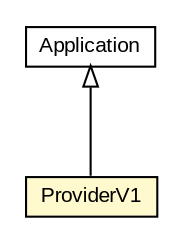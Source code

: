 #!/usr/local/bin/dot
#
# Class diagram 
# Generated by UMLGraph version R5_6-24-gf6e263 (http://www.umlgraph.org/)
#

digraph G {
	edge [fontname="arial",fontsize=10,labelfontname="arial",labelfontsize=10];
	node [fontname="arial",fontsize=10,shape=plaintext];
	nodesep=0.25;
	ranksep=0.5;
	// net.trajano.openidconnect.provider.internal.ProviderV1
	c9035 [label=<<table title="net.trajano.openidconnect.provider.internal.ProviderV1" border="0" cellborder="1" cellspacing="0" cellpadding="2" port="p" bgcolor="lemonChiffon" href="./ProviderV1.html">
		<tr><td><table border="0" cellspacing="0" cellpadding="1">
<tr><td align="center" balign="center"> ProviderV1 </td></tr>
		</table></td></tr>
		</table>>, URL="./ProviderV1.html", fontname="arial", fontcolor="black", fontsize=10.0];
	//net.trajano.openidconnect.provider.internal.ProviderV1 extends javax.ws.rs.core.Application
	c9049:p -> c9035:p [dir=back,arrowtail=empty];
	// javax.ws.rs.core.Application
	c9049 [label=<<table title="javax.ws.rs.core.Application" border="0" cellborder="1" cellspacing="0" cellpadding="2" port="p" href="http://java.sun.com/j2se/1.4.2/docs/api/javax/ws/rs/core/Application.html">
		<tr><td><table border="0" cellspacing="0" cellpadding="1">
<tr><td align="center" balign="center"> Application </td></tr>
		</table></td></tr>
		</table>>, URL="http://java.sun.com/j2se/1.4.2/docs/api/javax/ws/rs/core/Application.html", fontname="arial", fontcolor="black", fontsize=10.0];
}

